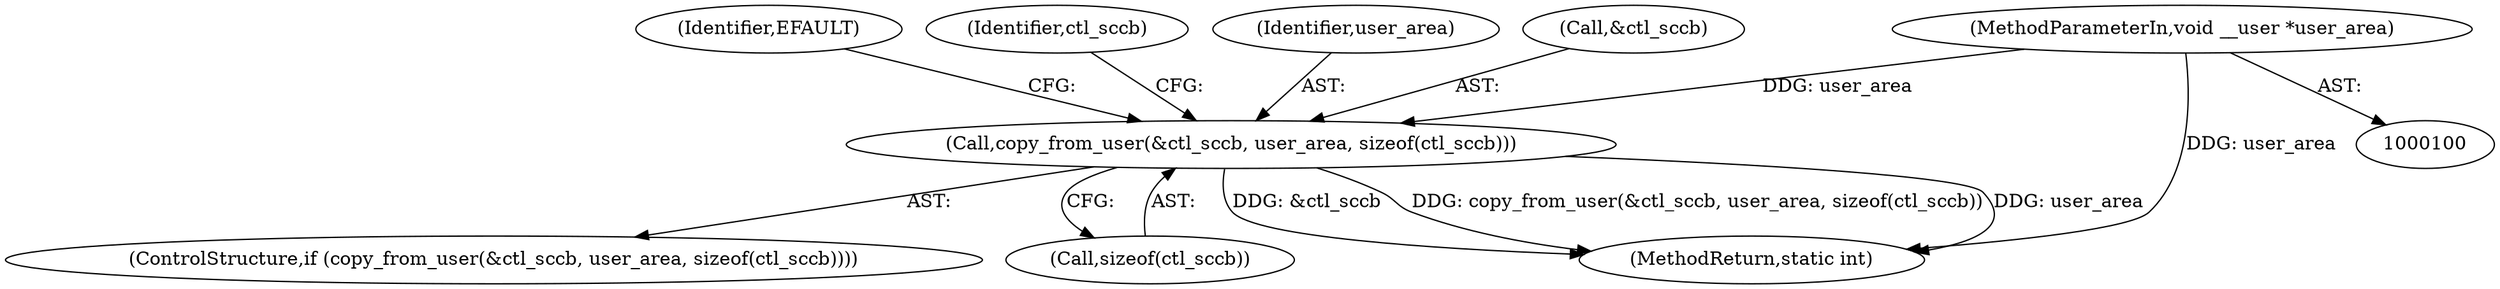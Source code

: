 digraph "0_linux_532c34b5fbf1687df63b3fcd5b2846312ac943c6@API" {
"1000107" [label="(Call,copy_from_user(&ctl_sccb, user_area, sizeof(ctl_sccb)))"];
"1000101" [label="(MethodParameterIn,void __user *user_area)"];
"1000115" [label="(Identifier,EFAULT)"];
"1000107" [label="(Call,copy_from_user(&ctl_sccb, user_area, sizeof(ctl_sccb)))"];
"1000106" [label="(ControlStructure,if (copy_from_user(&ctl_sccb, user_area, sizeof(ctl_sccb))))"];
"1000120" [label="(Identifier,ctl_sccb)"];
"1000111" [label="(Call,sizeof(ctl_sccb))"];
"1000110" [label="(Identifier,user_area)"];
"1000101" [label="(MethodParameterIn,void __user *user_area)"];
"1000217" [label="(MethodReturn,static int)"];
"1000108" [label="(Call,&ctl_sccb)"];
"1000107" -> "1000106"  [label="AST: "];
"1000107" -> "1000111"  [label="CFG: "];
"1000108" -> "1000107"  [label="AST: "];
"1000110" -> "1000107"  [label="AST: "];
"1000111" -> "1000107"  [label="AST: "];
"1000115" -> "1000107"  [label="CFG: "];
"1000120" -> "1000107"  [label="CFG: "];
"1000107" -> "1000217"  [label="DDG: &ctl_sccb"];
"1000107" -> "1000217"  [label="DDG: copy_from_user(&ctl_sccb, user_area, sizeof(ctl_sccb))"];
"1000107" -> "1000217"  [label="DDG: user_area"];
"1000101" -> "1000107"  [label="DDG: user_area"];
"1000101" -> "1000100"  [label="AST: "];
"1000101" -> "1000217"  [label="DDG: user_area"];
}

